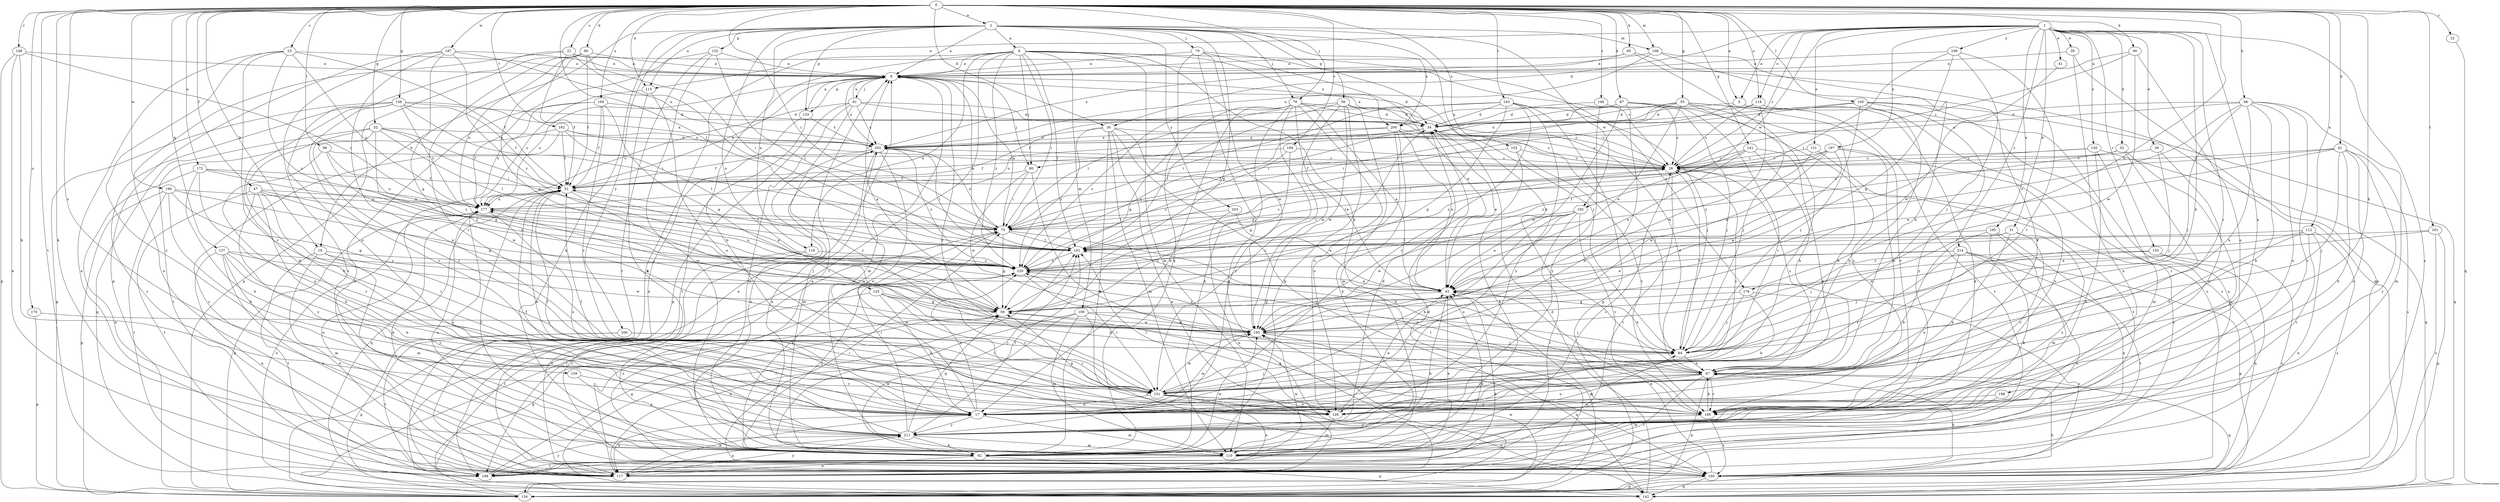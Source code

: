 strict digraph  {
0;
1;
2;
5;
6;
8;
16;
17;
21;
22;
23;
26;
30;
31;
32;
34;
36;
39;
41;
43;
47;
51;
52;
55;
56;
59;
60;
61;
65;
66;
67;
75;
76;
79;
80;
81;
84;
87;
90;
92;
96;
100;
101;
108;
109;
110;
112;
115;
116;
117;
118;
120;
121;
125;
126;
132;
133;
134;
137;
138;
141;
142;
146;
149;
150;
151;
152;
159;
160;
161;
162;
163;
168;
169;
170;
172;
176;
177;
184;
185;
187;
190;
192;
193;
195;
197;
198;
199;
200;
202;
203;
206;
211;
214;
220;
0 -> 2  [label=a];
0 -> 5  [label=a];
0 -> 16  [label=b];
0 -> 21  [label=c];
0 -> 22  [label=c];
0 -> 23  [label=c];
0 -> 30  [label=d];
0 -> 47  [label=f];
0 -> 52  [label=g];
0 -> 55  [label=g];
0 -> 60  [label=h];
0 -> 61  [label=h];
0 -> 65  [label=h];
0 -> 66  [label=h];
0 -> 67  [label=h];
0 -> 75  [label=i];
0 -> 76  [label=j];
0 -> 87  [label=k];
0 -> 90  [label=k];
0 -> 92  [label=k];
0 -> 96  [label=l];
0 -> 100  [label=l];
0 -> 101  [label=l];
0 -> 108  [label=m];
0 -> 112  [label=n];
0 -> 115  [label=n];
0 -> 118  [label=o];
0 -> 137  [label=q];
0 -> 138  [label=q];
0 -> 141  [label=q];
0 -> 146  [label=r];
0 -> 149  [label=r];
0 -> 152  [label=s];
0 -> 159  [label=s];
0 -> 161  [label=t];
0 -> 162  [label=t];
0 -> 163  [label=t];
0 -> 168  [label=t];
0 -> 169  [label=u];
0 -> 170  [label=u];
0 -> 172  [label=u];
0 -> 176  [label=u];
0 -> 184  [label=v];
0 -> 187  [label=w];
0 -> 190  [label=w];
1 -> 5  [label=a];
1 -> 26  [label=c];
1 -> 30  [label=d];
1 -> 31  [label=d];
1 -> 32  [label=d];
1 -> 36  [label=e];
1 -> 39  [label=e];
1 -> 41  [label=e];
1 -> 67  [label=h];
1 -> 115  [label=n];
1 -> 118  [label=o];
1 -> 120  [label=o];
1 -> 121  [label=o];
1 -> 150  [label=r];
1 -> 151  [label=r];
1 -> 160  [label=s];
1 -> 192  [label=w];
1 -> 195  [label=x];
1 -> 197  [label=x];
1 -> 198  [label=x];
1 -> 199  [label=x];
1 -> 214  [label=z];
2 -> 6  [label=a];
2 -> 8  [label=a];
2 -> 16  [label=b];
2 -> 56  [label=g];
2 -> 59  [label=g];
2 -> 67  [label=h];
2 -> 76  [label=j];
2 -> 79  [label=j];
2 -> 92  [label=k];
2 -> 108  [label=m];
2 -> 115  [label=n];
2 -> 116  [label=n];
2 -> 125  [label=o];
2 -> 132  [label=p];
2 -> 133  [label=p];
2 -> 192  [label=w];
2 -> 200  [label=x];
2 -> 203  [label=y];
2 -> 206  [label=y];
5 -> 80  [label=j];
5 -> 92  [label=k];
5 -> 160  [label=s];
5 -> 200  [label=x];
6 -> 8  [label=a];
6 -> 17  [label=b];
6 -> 67  [label=h];
6 -> 75  [label=i];
6 -> 80  [label=j];
6 -> 101  [label=l];
6 -> 109  [label=m];
6 -> 110  [label=m];
6 -> 116  [label=n];
6 -> 117  [label=n];
6 -> 168  [label=t];
6 -> 176  [label=u];
6 -> 200  [label=x];
6 -> 220  [label=z];
8 -> 34  [label=d];
8 -> 80  [label=j];
8 -> 81  [label=j];
8 -> 110  [label=m];
8 -> 133  [label=p];
8 -> 151  [label=r];
8 -> 177  [label=u];
8 -> 202  [label=x];
16 -> 110  [label=m];
16 -> 117  [label=n];
16 -> 151  [label=r];
16 -> 168  [label=t];
16 -> 220  [label=z];
17 -> 51  [label=f];
17 -> 110  [label=m];
17 -> 117  [label=n];
17 -> 193  [label=w];
17 -> 202  [label=x];
17 -> 211  [label=y];
17 -> 220  [label=z];
21 -> 8  [label=a];
21 -> 26  [label=c];
21 -> 51  [label=f];
21 -> 101  [label=l];
21 -> 117  [label=n];
21 -> 126  [label=o];
22 -> 142  [label=q];
23 -> 8  [label=a];
23 -> 51  [label=f];
23 -> 117  [label=n];
23 -> 177  [label=u];
23 -> 185  [label=v];
23 -> 211  [label=y];
23 -> 220  [label=z];
26 -> 51  [label=f];
26 -> 101  [label=l];
26 -> 160  [label=s];
26 -> 168  [label=t];
30 -> 26  [label=c];
30 -> 43  [label=e];
30 -> 92  [label=k];
30 -> 110  [label=m];
30 -> 117  [label=n];
30 -> 160  [label=s];
30 -> 202  [label=x];
30 -> 220  [label=z];
31 -> 17  [label=b];
31 -> 84  [label=j];
31 -> 101  [label=l];
31 -> 185  [label=v];
31 -> 211  [label=y];
32 -> 26  [label=c];
32 -> 110  [label=m];
32 -> 151  [label=r];
32 -> 220  [label=z];
34 -> 8  [label=a];
34 -> 43  [label=e];
34 -> 177  [label=u];
34 -> 202  [label=x];
36 -> 26  [label=c];
36 -> 84  [label=j];
36 -> 185  [label=v];
39 -> 8  [label=a];
39 -> 117  [label=n];
39 -> 134  [label=p];
41 -> 193  [label=w];
43 -> 59  [label=g];
43 -> 92  [label=k];
43 -> 168  [label=t];
47 -> 17  [label=b];
47 -> 59  [label=g];
47 -> 151  [label=r];
47 -> 168  [label=t];
47 -> 177  [label=u];
47 -> 211  [label=y];
47 -> 220  [label=z];
51 -> 8  [label=a];
51 -> 17  [label=b];
51 -> 43  [label=e];
51 -> 84  [label=j];
51 -> 117  [label=n];
51 -> 142  [label=q];
51 -> 177  [label=u];
52 -> 17  [label=b];
52 -> 51  [label=f];
52 -> 59  [label=g];
52 -> 75  [label=i];
52 -> 101  [label=l];
52 -> 142  [label=q];
52 -> 151  [label=r];
52 -> 202  [label=x];
55 -> 17  [label=b];
55 -> 34  [label=d];
55 -> 43  [label=e];
55 -> 75  [label=i];
55 -> 84  [label=j];
55 -> 168  [label=t];
55 -> 185  [label=v];
55 -> 202  [label=x];
56 -> 34  [label=d];
56 -> 75  [label=i];
56 -> 92  [label=k];
56 -> 101  [label=l];
56 -> 110  [label=m];
56 -> 151  [label=r];
56 -> 193  [label=w];
59 -> 8  [label=a];
59 -> 34  [label=d];
59 -> 193  [label=w];
60 -> 8  [label=a];
60 -> 51  [label=f];
60 -> 59  [label=g];
60 -> 75  [label=i];
60 -> 134  [label=p];
60 -> 151  [label=r];
60 -> 177  [label=u];
61 -> 17  [label=b];
61 -> 26  [label=c];
61 -> 43  [label=e];
61 -> 84  [label=j];
61 -> 126  [label=o];
61 -> 160  [label=s];
61 -> 177  [label=u];
61 -> 211  [label=y];
65 -> 8  [label=a];
65 -> 142  [label=q];
65 -> 151  [label=r];
65 -> 202  [label=x];
66 -> 17  [label=b];
66 -> 34  [label=d];
66 -> 67  [label=h];
66 -> 84  [label=j];
66 -> 110  [label=m];
66 -> 126  [label=o];
66 -> 185  [label=v];
66 -> 202  [label=x];
66 -> 220  [label=z];
67 -> 17  [label=b];
67 -> 26  [label=c];
67 -> 34  [label=d];
67 -> 126  [label=o];
67 -> 134  [label=p];
67 -> 142  [label=q];
67 -> 151  [label=r];
67 -> 168  [label=t];
67 -> 185  [label=v];
67 -> 220  [label=z];
75 -> 8  [label=a];
75 -> 59  [label=g];
75 -> 67  [label=h];
75 -> 92  [label=k];
75 -> 101  [label=l];
75 -> 202  [label=x];
76 -> 17  [label=b];
76 -> 26  [label=c];
76 -> 34  [label=d];
76 -> 43  [label=e];
76 -> 59  [label=g];
76 -> 92  [label=k];
76 -> 126  [label=o];
76 -> 193  [label=w];
76 -> 211  [label=y];
76 -> 220  [label=z];
79 -> 8  [label=a];
79 -> 43  [label=e];
79 -> 84  [label=j];
79 -> 92  [label=k];
79 -> 134  [label=p];
79 -> 193  [label=w];
80 -> 51  [label=f];
80 -> 75  [label=i];
80 -> 185  [label=v];
80 -> 193  [label=w];
81 -> 8  [label=a];
81 -> 26  [label=c];
81 -> 34  [label=d];
81 -> 110  [label=m];
81 -> 134  [label=p];
81 -> 151  [label=r];
81 -> 177  [label=u];
81 -> 202  [label=x];
84 -> 26  [label=c];
84 -> 43  [label=e];
84 -> 67  [label=h];
84 -> 177  [label=u];
87 -> 17  [label=b];
87 -> 26  [label=c];
87 -> 34  [label=d];
87 -> 75  [label=i];
87 -> 151  [label=r];
87 -> 185  [label=v];
87 -> 193  [label=w];
90 -> 8  [label=a];
90 -> 26  [label=c];
90 -> 126  [label=o];
90 -> 193  [label=w];
92 -> 26  [label=c];
92 -> 101  [label=l];
92 -> 117  [label=n];
92 -> 142  [label=q];
92 -> 177  [label=u];
92 -> 193  [label=w];
92 -> 202  [label=x];
92 -> 220  [label=z];
96 -> 26  [label=c];
96 -> 126  [label=o];
96 -> 193  [label=w];
96 -> 220  [label=z];
100 -> 17  [label=b];
100 -> 34  [label=d];
100 -> 84  [label=j];
100 -> 101  [label=l];
100 -> 142  [label=q];
100 -> 160  [label=s];
100 -> 211  [label=y];
101 -> 8  [label=a];
101 -> 26  [label=c];
101 -> 51  [label=f];
101 -> 220  [label=z];
108 -> 8  [label=a];
108 -> 67  [label=h];
108 -> 185  [label=v];
108 -> 202  [label=x];
109 -> 84  [label=j];
109 -> 92  [label=k];
109 -> 110  [label=m];
109 -> 117  [label=n];
109 -> 160  [label=s];
109 -> 193  [label=w];
110 -> 43  [label=e];
110 -> 51  [label=f];
110 -> 160  [label=s];
110 -> 168  [label=t];
110 -> 193  [label=w];
110 -> 202  [label=x];
112 -> 67  [label=h];
112 -> 101  [label=l];
112 -> 117  [label=n];
112 -> 160  [label=s];
112 -> 185  [label=v];
112 -> 193  [label=w];
115 -> 92  [label=k];
115 -> 126  [label=o];
115 -> 177  [label=u];
116 -> 117  [label=n];
116 -> 160  [label=s];
116 -> 220  [label=z];
117 -> 17  [label=b];
117 -> 211  [label=y];
117 -> 220  [label=z];
118 -> 26  [label=c];
118 -> 34  [label=d];
118 -> 117  [label=n];
118 -> 193  [label=w];
120 -> 26  [label=c];
120 -> 92  [label=k];
120 -> 110  [label=m];
120 -> 142  [label=q];
120 -> 193  [label=w];
121 -> 26  [label=c];
121 -> 168  [label=t];
121 -> 220  [label=z];
125 -> 17  [label=b];
125 -> 59  [label=g];
125 -> 67  [label=h];
125 -> 151  [label=r];
125 -> 168  [label=t];
125 -> 193  [label=w];
126 -> 43  [label=e];
126 -> 51  [label=f];
126 -> 59  [label=g];
126 -> 101  [label=l];
126 -> 110  [label=m];
132 -> 8  [label=a];
132 -> 101  [label=l];
132 -> 110  [label=m];
132 -> 168  [label=t];
132 -> 177  [label=u];
133 -> 8  [label=a];
133 -> 117  [label=n];
133 -> 168  [label=t];
133 -> 202  [label=x];
134 -> 34  [label=d];
134 -> 43  [label=e];
134 -> 59  [label=g];
134 -> 67  [label=h];
134 -> 75  [label=i];
134 -> 193  [label=w];
137 -> 17  [label=b];
137 -> 110  [label=m];
137 -> 117  [label=n];
137 -> 160  [label=s];
137 -> 193  [label=w];
137 -> 211  [label=y];
137 -> 220  [label=z];
138 -> 17  [label=b];
138 -> 34  [label=d];
138 -> 51  [label=f];
138 -> 75  [label=i];
138 -> 134  [label=p];
138 -> 160  [label=s];
138 -> 177  [label=u];
138 -> 185  [label=v];
138 -> 202  [label=x];
141 -> 17  [label=b];
141 -> 26  [label=c];
141 -> 43  [label=e];
141 -> 67  [label=h];
141 -> 220  [label=z];
142 -> 8  [label=a];
142 -> 34  [label=d];
142 -> 101  [label=l];
142 -> 177  [label=u];
146 -> 34  [label=d];
146 -> 84  [label=j];
146 -> 211  [label=y];
149 -> 8  [label=a];
149 -> 17  [label=b];
149 -> 75  [label=i];
149 -> 117  [label=n];
149 -> 134  [label=p];
150 -> 84  [label=j];
150 -> 117  [label=n];
150 -> 160  [label=s];
150 -> 220  [label=z];
151 -> 17  [label=b];
151 -> 26  [label=c];
151 -> 84  [label=j];
151 -> 117  [label=n];
151 -> 126  [label=o];
151 -> 142  [label=q];
151 -> 185  [label=v];
151 -> 193  [label=w];
152 -> 26  [label=c];
152 -> 51  [label=f];
152 -> 92  [label=k];
152 -> 185  [label=v];
159 -> 151  [label=r];
159 -> 211  [label=y];
160 -> 8  [label=a];
160 -> 43  [label=e];
160 -> 67  [label=h];
160 -> 75  [label=i];
160 -> 134  [label=p];
160 -> 142  [label=q];
161 -> 43  [label=e];
161 -> 101  [label=l];
161 -> 134  [label=p];
161 -> 160  [label=s];
162 -> 26  [label=c];
162 -> 51  [label=f];
162 -> 101  [label=l];
162 -> 160  [label=s];
162 -> 168  [label=t];
162 -> 202  [label=x];
163 -> 34  [label=d];
163 -> 51  [label=f];
163 -> 59  [label=g];
163 -> 75  [label=i];
163 -> 84  [label=j];
163 -> 134  [label=p];
163 -> 151  [label=r];
163 -> 211  [label=y];
168 -> 43  [label=e];
168 -> 59  [label=g];
168 -> 211  [label=y];
169 -> 34  [label=d];
169 -> 51  [label=f];
169 -> 59  [label=g];
169 -> 92  [label=k];
169 -> 151  [label=r];
169 -> 177  [label=u];
170 -> 134  [label=p];
170 -> 193  [label=w];
172 -> 17  [label=b];
172 -> 51  [label=f];
172 -> 117  [label=n];
172 -> 177  [label=u];
172 -> 185  [label=v];
172 -> 220  [label=z];
176 -> 17  [label=b];
176 -> 59  [label=g];
176 -> 84  [label=j];
176 -> 160  [label=s];
177 -> 75  [label=i];
177 -> 92  [label=k];
177 -> 126  [label=o];
177 -> 134  [label=p];
177 -> 211  [label=y];
184 -> 26  [label=c];
184 -> 51  [label=f];
184 -> 59  [label=g];
184 -> 220  [label=z];
185 -> 59  [label=g];
185 -> 67  [label=h];
185 -> 101  [label=l];
185 -> 160  [label=s];
185 -> 211  [label=y];
187 -> 8  [label=a];
187 -> 59  [label=g];
187 -> 134  [label=p];
187 -> 151  [label=r];
187 -> 160  [label=s];
187 -> 202  [label=x];
187 -> 220  [label=z];
190 -> 17  [label=b];
190 -> 43  [label=e];
190 -> 59  [label=g];
190 -> 134  [label=p];
190 -> 168  [label=t];
190 -> 177  [label=u];
192 -> 17  [label=b];
192 -> 43  [label=e];
192 -> 75  [label=i];
192 -> 126  [label=o];
192 -> 168  [label=t];
192 -> 185  [label=v];
192 -> 193  [label=w];
193 -> 84  [label=j];
193 -> 142  [label=q];
193 -> 220  [label=z];
195 -> 17  [label=b];
195 -> 92  [label=k];
195 -> 101  [label=l];
195 -> 110  [label=m];
195 -> 117  [label=n];
197 -> 26  [label=c];
197 -> 43  [label=e];
197 -> 67  [label=h];
197 -> 75  [label=i];
197 -> 101  [label=l];
197 -> 185  [label=v];
197 -> 193  [label=w];
198 -> 110  [label=m];
198 -> 126  [label=o];
199 -> 8  [label=a];
199 -> 59  [label=g];
199 -> 75  [label=i];
199 -> 84  [label=j];
199 -> 151  [label=r];
200 -> 26  [label=c];
200 -> 43  [label=e];
200 -> 84  [label=j];
200 -> 92  [label=k];
200 -> 126  [label=o];
200 -> 202  [label=x];
200 -> 220  [label=z];
202 -> 26  [label=c];
202 -> 51  [label=f];
202 -> 101  [label=l];
202 -> 110  [label=m];
202 -> 126  [label=o];
202 -> 220  [label=z];
203 -> 43  [label=e];
203 -> 75  [label=i];
203 -> 117  [label=n];
206 -> 84  [label=j];
206 -> 142  [label=q];
206 -> 151  [label=r];
206 -> 168  [label=t];
211 -> 34  [label=d];
211 -> 51  [label=f];
211 -> 59  [label=g];
211 -> 75  [label=i];
211 -> 84  [label=j];
211 -> 92  [label=k];
211 -> 101  [label=l];
211 -> 110  [label=m];
211 -> 117  [label=n];
214 -> 43  [label=e];
214 -> 117  [label=n];
214 -> 126  [label=o];
214 -> 134  [label=p];
214 -> 151  [label=r];
214 -> 168  [label=t];
214 -> 220  [label=z];
220 -> 43  [label=e];
220 -> 151  [label=r];
220 -> 177  [label=u];
}
